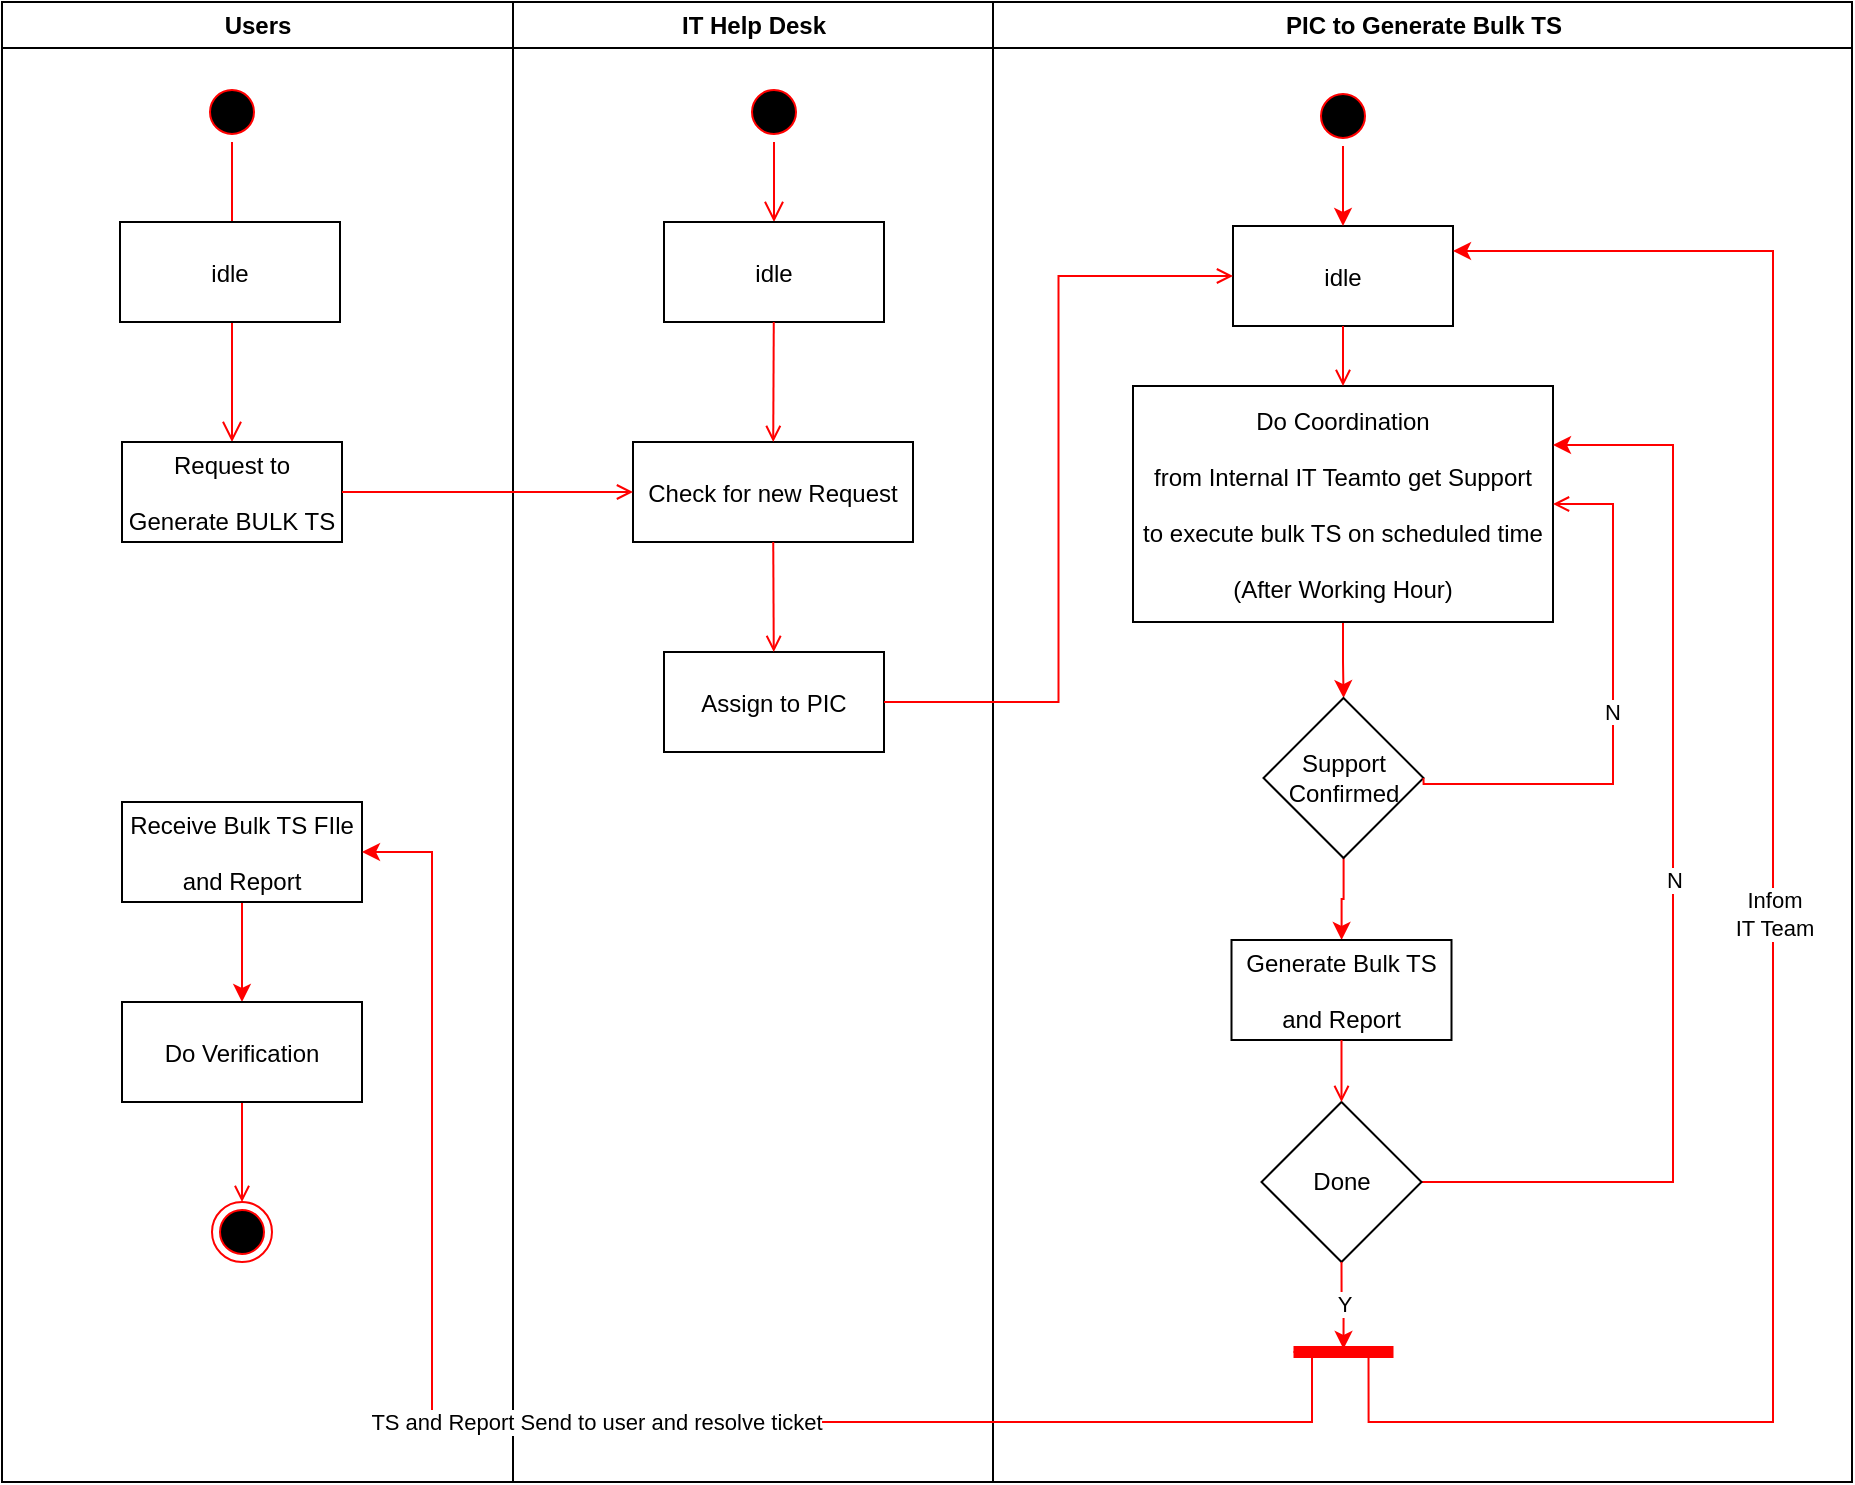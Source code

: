<mxfile version="15.4.3" type="github">
  <diagram name="Page-1" id="e7e014a7-5840-1c2e-5031-d8a46d1fe8dd">
    <mxGraphModel dx="1574" dy="813" grid="1" gridSize="10" guides="1" tooltips="1" connect="1" arrows="1" fold="1" page="1" pageScale="1" pageWidth="1169" pageHeight="826" background="none" math="0" shadow="0">
      <root>
        <mxCell id="0" />
        <mxCell id="1" parent="0" />
        <mxCell id="2" value="Users" style="swimlane;whiteSpace=wrap" parent="1" vertex="1">
          <mxGeometry x="165" y="60" width="255.5" height="740" as="geometry" />
        </mxCell>
        <mxCell id="5" value="" style="ellipse;shape=startState;fillColor=#000000;strokeColor=#ff0000;" parent="2" vertex="1">
          <mxGeometry x="100" y="40" width="30" height="30" as="geometry" />
        </mxCell>
        <mxCell id="6" value="" style="edgeStyle=elbowEdgeStyle;elbow=horizontal;verticalAlign=bottom;endArrow=open;endSize=8;strokeColor=#FF0000;endFill=1;rounded=0" parent="2" source="5" target="10" edge="1">
          <mxGeometry x="100" y="40" as="geometry">
            <mxPoint x="115.5" y="322" as="targetPoint" />
          </mxGeometry>
        </mxCell>
        <mxCell id="10" value="Request to &#xa;&#xa;Generate BULK TS" style="" parent="2" vertex="1">
          <mxGeometry x="60" y="220" width="110" height="50" as="geometry" />
        </mxCell>
        <mxCell id="SXdFW6bV2_QY-OcFJXrF-66" value="idle" style="" vertex="1" parent="2">
          <mxGeometry x="59" y="110" width="110" height="50" as="geometry" />
        </mxCell>
        <mxCell id="SXdFW6bV2_QY-OcFJXrF-70" value="" style="ellipse;shape=endState;fillColor=#000000;strokeColor=#ff0000" vertex="1" parent="2">
          <mxGeometry x="105" y="600" width="30" height="30" as="geometry" />
        </mxCell>
        <mxCell id="SXdFW6bV2_QY-OcFJXrF-71" value="" style="endArrow=open;strokeColor=#FF0000;endFill=1;rounded=0;exitX=0.5;exitY=1;exitDx=0;exitDy=0;" edge="1" parent="2" target="SXdFW6bV2_QY-OcFJXrF-70" source="SXdFW6bV2_QY-OcFJXrF-73">
          <mxGeometry relative="1" as="geometry">
            <mxPoint x="115" y="310" as="sourcePoint" />
          </mxGeometry>
        </mxCell>
        <mxCell id="SXdFW6bV2_QY-OcFJXrF-74" value="" style="edgeStyle=orthogonalEdgeStyle;rounded=0;orthogonalLoop=1;jettySize=auto;html=1;strokeColor=#FF0000;" edge="1" parent="2" source="SXdFW6bV2_QY-OcFJXrF-72" target="SXdFW6bV2_QY-OcFJXrF-73">
          <mxGeometry relative="1" as="geometry" />
        </mxCell>
        <mxCell id="SXdFW6bV2_QY-OcFJXrF-72" value="Receive Bulk TS FIle &#xa;&#xa;and Report" style="" vertex="1" parent="2">
          <mxGeometry x="60" y="400" width="120" height="50" as="geometry" />
        </mxCell>
        <mxCell id="SXdFW6bV2_QY-OcFJXrF-73" value="Do Verification" style="" vertex="1" parent="2">
          <mxGeometry x="60" y="500" width="120" height="50" as="geometry" />
        </mxCell>
        <mxCell id="3" value="IT Help Desk" style="swimlane;whiteSpace=wrap;startSize=23;" parent="1" vertex="1">
          <mxGeometry x="420.5" y="60" width="240" height="740" as="geometry" />
        </mxCell>
        <mxCell id="13" value="" style="ellipse;shape=startState;fillColor=#000000;strokeColor=#ff0000;" parent="3" vertex="1">
          <mxGeometry x="115.5" y="40" width="30" height="30" as="geometry" />
        </mxCell>
        <mxCell id="14" value="" style="edgeStyle=elbowEdgeStyle;elbow=horizontal;verticalAlign=bottom;endArrow=open;endSize=8;strokeColor=#FF0000;endFill=1;rounded=0" parent="3" source="13" target="15" edge="1">
          <mxGeometry x="95.5" y="20" as="geometry">
            <mxPoint x="110.5" y="90" as="targetPoint" />
          </mxGeometry>
        </mxCell>
        <mxCell id="15" value="idle" style="" parent="3" vertex="1">
          <mxGeometry x="75.5" y="110" width="110" height="50" as="geometry" />
        </mxCell>
        <mxCell id="16" value="Check for new Request" style="" parent="3" vertex="1">
          <mxGeometry x="60" y="220" width="140" height="50" as="geometry" />
        </mxCell>
        <mxCell id="17" value="" style="endArrow=open;strokeColor=#FF0000;endFill=1;rounded=0" parent="3" source="15" target="16" edge="1">
          <mxGeometry relative="1" as="geometry" />
        </mxCell>
        <mxCell id="18" value="Assign to PIC" style="" parent="3" vertex="1">
          <mxGeometry x="75.5" y="325" width="110" height="50" as="geometry" />
        </mxCell>
        <mxCell id="19" value="" style="endArrow=open;strokeColor=#FF0000;endFill=1;rounded=0" parent="3" source="16" target="18" edge="1">
          <mxGeometry relative="1" as="geometry" />
        </mxCell>
        <mxCell id="4" value="PIC to Generate Bulk TS " style="swimlane;whiteSpace=wrap;startSize=23;" parent="1" vertex="1">
          <mxGeometry x="660.5" y="60" width="429.5" height="740" as="geometry" />
        </mxCell>
        <mxCell id="SXdFW6bV2_QY-OcFJXrF-45" value="" style="edgeStyle=orthogonalEdgeStyle;rounded=0;orthogonalLoop=1;jettySize=auto;html=1;strokeColor=#FF0000;" edge="1" parent="4" source="33" target="SXdFW6bV2_QY-OcFJXrF-44">
          <mxGeometry relative="1" as="geometry" />
        </mxCell>
        <mxCell id="33" value="Do Coordination &#xa;&#xa;from Internal IT Teamto get Support&#xa;&#xa;to execute bulk TS on scheduled time &#xa;&#xa;(After Working Hour)" style="" parent="4" vertex="1">
          <mxGeometry x="70" y="192" width="210" height="118" as="geometry" />
        </mxCell>
        <mxCell id="SXdFW6bV2_QY-OcFJXrF-41" value="idle" style="" vertex="1" parent="4">
          <mxGeometry x="120" y="112" width="110" height="50" as="geometry" />
        </mxCell>
        <mxCell id="SXdFW6bV2_QY-OcFJXrF-46" value="" style="edgeStyle=orthogonalEdgeStyle;rounded=0;orthogonalLoop=1;jettySize=auto;html=1;strokeColor=#FF0000;" edge="1" parent="4" source="SXdFW6bV2_QY-OcFJXrF-42" target="SXdFW6bV2_QY-OcFJXrF-41">
          <mxGeometry relative="1" as="geometry" />
        </mxCell>
        <mxCell id="SXdFW6bV2_QY-OcFJXrF-42" value="" style="ellipse;shape=startState;fillColor=#000000;strokeColor=#ff0000;" vertex="1" parent="4">
          <mxGeometry x="160" y="42" width="30" height="30" as="geometry" />
        </mxCell>
        <mxCell id="SXdFW6bV2_QY-OcFJXrF-43" value="" style="endArrow=open;strokeColor=#FF0000;endFill=1;rounded=0;exitX=0.5;exitY=1;exitDx=0;exitDy=0;" edge="1" parent="4" source="SXdFW6bV2_QY-OcFJXrF-41" target="33">
          <mxGeometry relative="1" as="geometry">
            <mxPoint x="320.386" y="298" as="sourcePoint" />
            <mxPoint x="320.114" y="358" as="targetPoint" />
          </mxGeometry>
        </mxCell>
        <mxCell id="SXdFW6bV2_QY-OcFJXrF-53" value="" style="edgeStyle=orthogonalEdgeStyle;rounded=0;orthogonalLoop=1;jettySize=auto;html=1;strokeColor=#FF0000;" edge="1" parent="4" source="SXdFW6bV2_QY-OcFJXrF-44" target="SXdFW6bV2_QY-OcFJXrF-48">
          <mxGeometry relative="1" as="geometry" />
        </mxCell>
        <mxCell id="SXdFW6bV2_QY-OcFJXrF-44" value="&lt;div&gt;Support&lt;/div&gt;&lt;div&gt;Confirmed&lt;br&gt;&lt;/div&gt;" style="rhombus;whiteSpace=wrap;html=1;" vertex="1" parent="4">
          <mxGeometry x="135.25" y="348" width="80" height="80" as="geometry" />
        </mxCell>
        <mxCell id="SXdFW6bV2_QY-OcFJXrF-47" value="N" style="edgeStyle=orthogonalEdgeStyle;strokeColor=#FF0000;endArrow=open;endFill=1;rounded=0;exitX=1;exitY=0.5;exitDx=0;exitDy=0;entryX=1;entryY=0.5;entryDx=0;entryDy=0;" edge="1" parent="4" source="SXdFW6bV2_QY-OcFJXrF-44" target="33">
          <mxGeometry width="100" height="100" relative="1" as="geometry">
            <mxPoint x="-44.5" y="360" as="sourcePoint" />
            <mxPoint x="130" y="147" as="targetPoint" />
            <Array as="points">
              <mxPoint x="215" y="391" />
              <mxPoint x="310" y="391" />
              <mxPoint x="310" y="251" />
            </Array>
          </mxGeometry>
        </mxCell>
        <mxCell id="SXdFW6bV2_QY-OcFJXrF-48" value="Generate Bulk TS &#xa;&#xa;and Report" style="" vertex="1" parent="4">
          <mxGeometry x="119.25" y="469" width="110" height="50" as="geometry" />
        </mxCell>
        <mxCell id="SXdFW6bV2_QY-OcFJXrF-64" value="N" style="edgeStyle=orthogonalEdgeStyle;rounded=0;orthogonalLoop=1;jettySize=auto;html=1;exitX=1;exitY=0.5;exitDx=0;exitDy=0;entryX=1;entryY=0.25;entryDx=0;entryDy=0;strokeColor=#FF0000;" edge="1" parent="4" source="SXdFW6bV2_QY-OcFJXrF-56" target="33">
          <mxGeometry relative="1" as="geometry">
            <Array as="points">
              <mxPoint x="340" y="590" />
              <mxPoint x="340" y="222" />
            </Array>
          </mxGeometry>
        </mxCell>
        <mxCell id="SXdFW6bV2_QY-OcFJXrF-56" value="Done" style="rhombus;whiteSpace=wrap;html=1;" vertex="1" parent="4">
          <mxGeometry x="134.25" y="550" width="80" height="80" as="geometry" />
        </mxCell>
        <mxCell id="SXdFW6bV2_QY-OcFJXrF-57" value="" style="endArrow=open;strokeColor=#FF0000;endFill=1;rounded=0;exitX=0.5;exitY=1;exitDx=0;exitDy=0;entryX=0.5;entryY=0;entryDx=0;entryDy=0;" edge="1" parent="4" source="SXdFW6bV2_QY-OcFJXrF-48" target="SXdFW6bV2_QY-OcFJXrF-56">
          <mxGeometry relative="1" as="geometry">
            <mxPoint x="320.619" y="340" as="sourcePoint" />
            <mxPoint x="320.881" y="395" as="targetPoint" />
          </mxGeometry>
        </mxCell>
        <mxCell id="SXdFW6bV2_QY-OcFJXrF-67" value="&lt;div&gt;Infom&lt;/div&gt;&lt;div&gt;IT Team&lt;br&gt;&lt;/div&gt;" style="edgeStyle=orthogonalEdgeStyle;rounded=0;orthogonalLoop=1;jettySize=auto;html=1;exitX=0.75;exitY=0.5;exitDx=0;exitDy=0;exitPerimeter=0;entryX=1;entryY=0.25;entryDx=0;entryDy=0;strokeColor=#FF0000;" edge="1" parent="4" source="SXdFW6bV2_QY-OcFJXrF-58" target="SXdFW6bV2_QY-OcFJXrF-41">
          <mxGeometry relative="1" as="geometry">
            <Array as="points">
              <mxPoint x="188" y="710" />
              <mxPoint x="390" y="710" />
              <mxPoint x="390" y="125" />
            </Array>
          </mxGeometry>
        </mxCell>
        <mxCell id="SXdFW6bV2_QY-OcFJXrF-58" value="" style="shape=line;strokeWidth=6;strokeColor=#ff0000;rotation=0;" vertex="1" parent="4">
          <mxGeometry x="150.25" y="670" width="50" height="10" as="geometry" />
        </mxCell>
        <mxCell id="SXdFW6bV2_QY-OcFJXrF-59" value="Y" style="edgeStyle=orthogonalEdgeStyle;rounded=0;orthogonalLoop=1;jettySize=auto;html=1;strokeColor=#FF0000;entryX=0.5;entryY=0.35;entryDx=0;entryDy=0;entryPerimeter=0;exitX=0.5;exitY=1;exitDx=0;exitDy=0;" edge="1" parent="4" source="SXdFW6bV2_QY-OcFJXrF-56" target="SXdFW6bV2_QY-OcFJXrF-58">
          <mxGeometry relative="1" as="geometry">
            <mxPoint x="797.5" y="142" as="sourcePoint" />
            <mxPoint x="797.5" y="182.0" as="targetPoint" />
          </mxGeometry>
        </mxCell>
        <mxCell id="20" value="" style="endArrow=open;strokeColor=#FF0000;endFill=1;rounded=0;entryX=0;entryY=0.5;entryDx=0;entryDy=0;" parent="1" source="10" target="16" edge="1">
          <mxGeometry relative="1" as="geometry" />
        </mxCell>
        <mxCell id="37" value="" style="edgeStyle=orthogonalEdgeStyle;strokeColor=#FF0000;endArrow=open;endFill=1;rounded=0;exitX=1;exitY=0.5;exitDx=0;exitDy=0;entryX=0;entryY=0.5;entryDx=0;entryDy=0;" parent="1" target="SXdFW6bV2_QY-OcFJXrF-41" edge="1" source="18">
          <mxGeometry width="100" height="100" relative="1" as="geometry">
            <mxPoint x="630.5" y="489.5" as="sourcePoint" />
            <mxPoint x="750.5" y="489.5" as="targetPoint" />
          </mxGeometry>
        </mxCell>
        <mxCell id="SXdFW6bV2_QY-OcFJXrF-65" value="TS and Report Send to user and resolve ticket" style="edgeStyle=orthogonalEdgeStyle;rounded=0;orthogonalLoop=1;jettySize=auto;html=1;exitX=0;exitY=0.5;exitDx=0;exitDy=0;exitPerimeter=0;strokeColor=#FF0000;entryX=1;entryY=0.5;entryDx=0;entryDy=0;" edge="1" parent="1" source="SXdFW6bV2_QY-OcFJXrF-58" target="SXdFW6bV2_QY-OcFJXrF-72">
          <mxGeometry relative="1" as="geometry">
            <mxPoint x="220" y="490" as="targetPoint" />
            <Array as="points">
              <mxPoint x="820" y="735" />
              <mxPoint x="820" y="770" />
              <mxPoint x="380" y="770" />
              <mxPoint x="380" y="485" />
            </Array>
          </mxGeometry>
        </mxCell>
      </root>
    </mxGraphModel>
  </diagram>
</mxfile>

